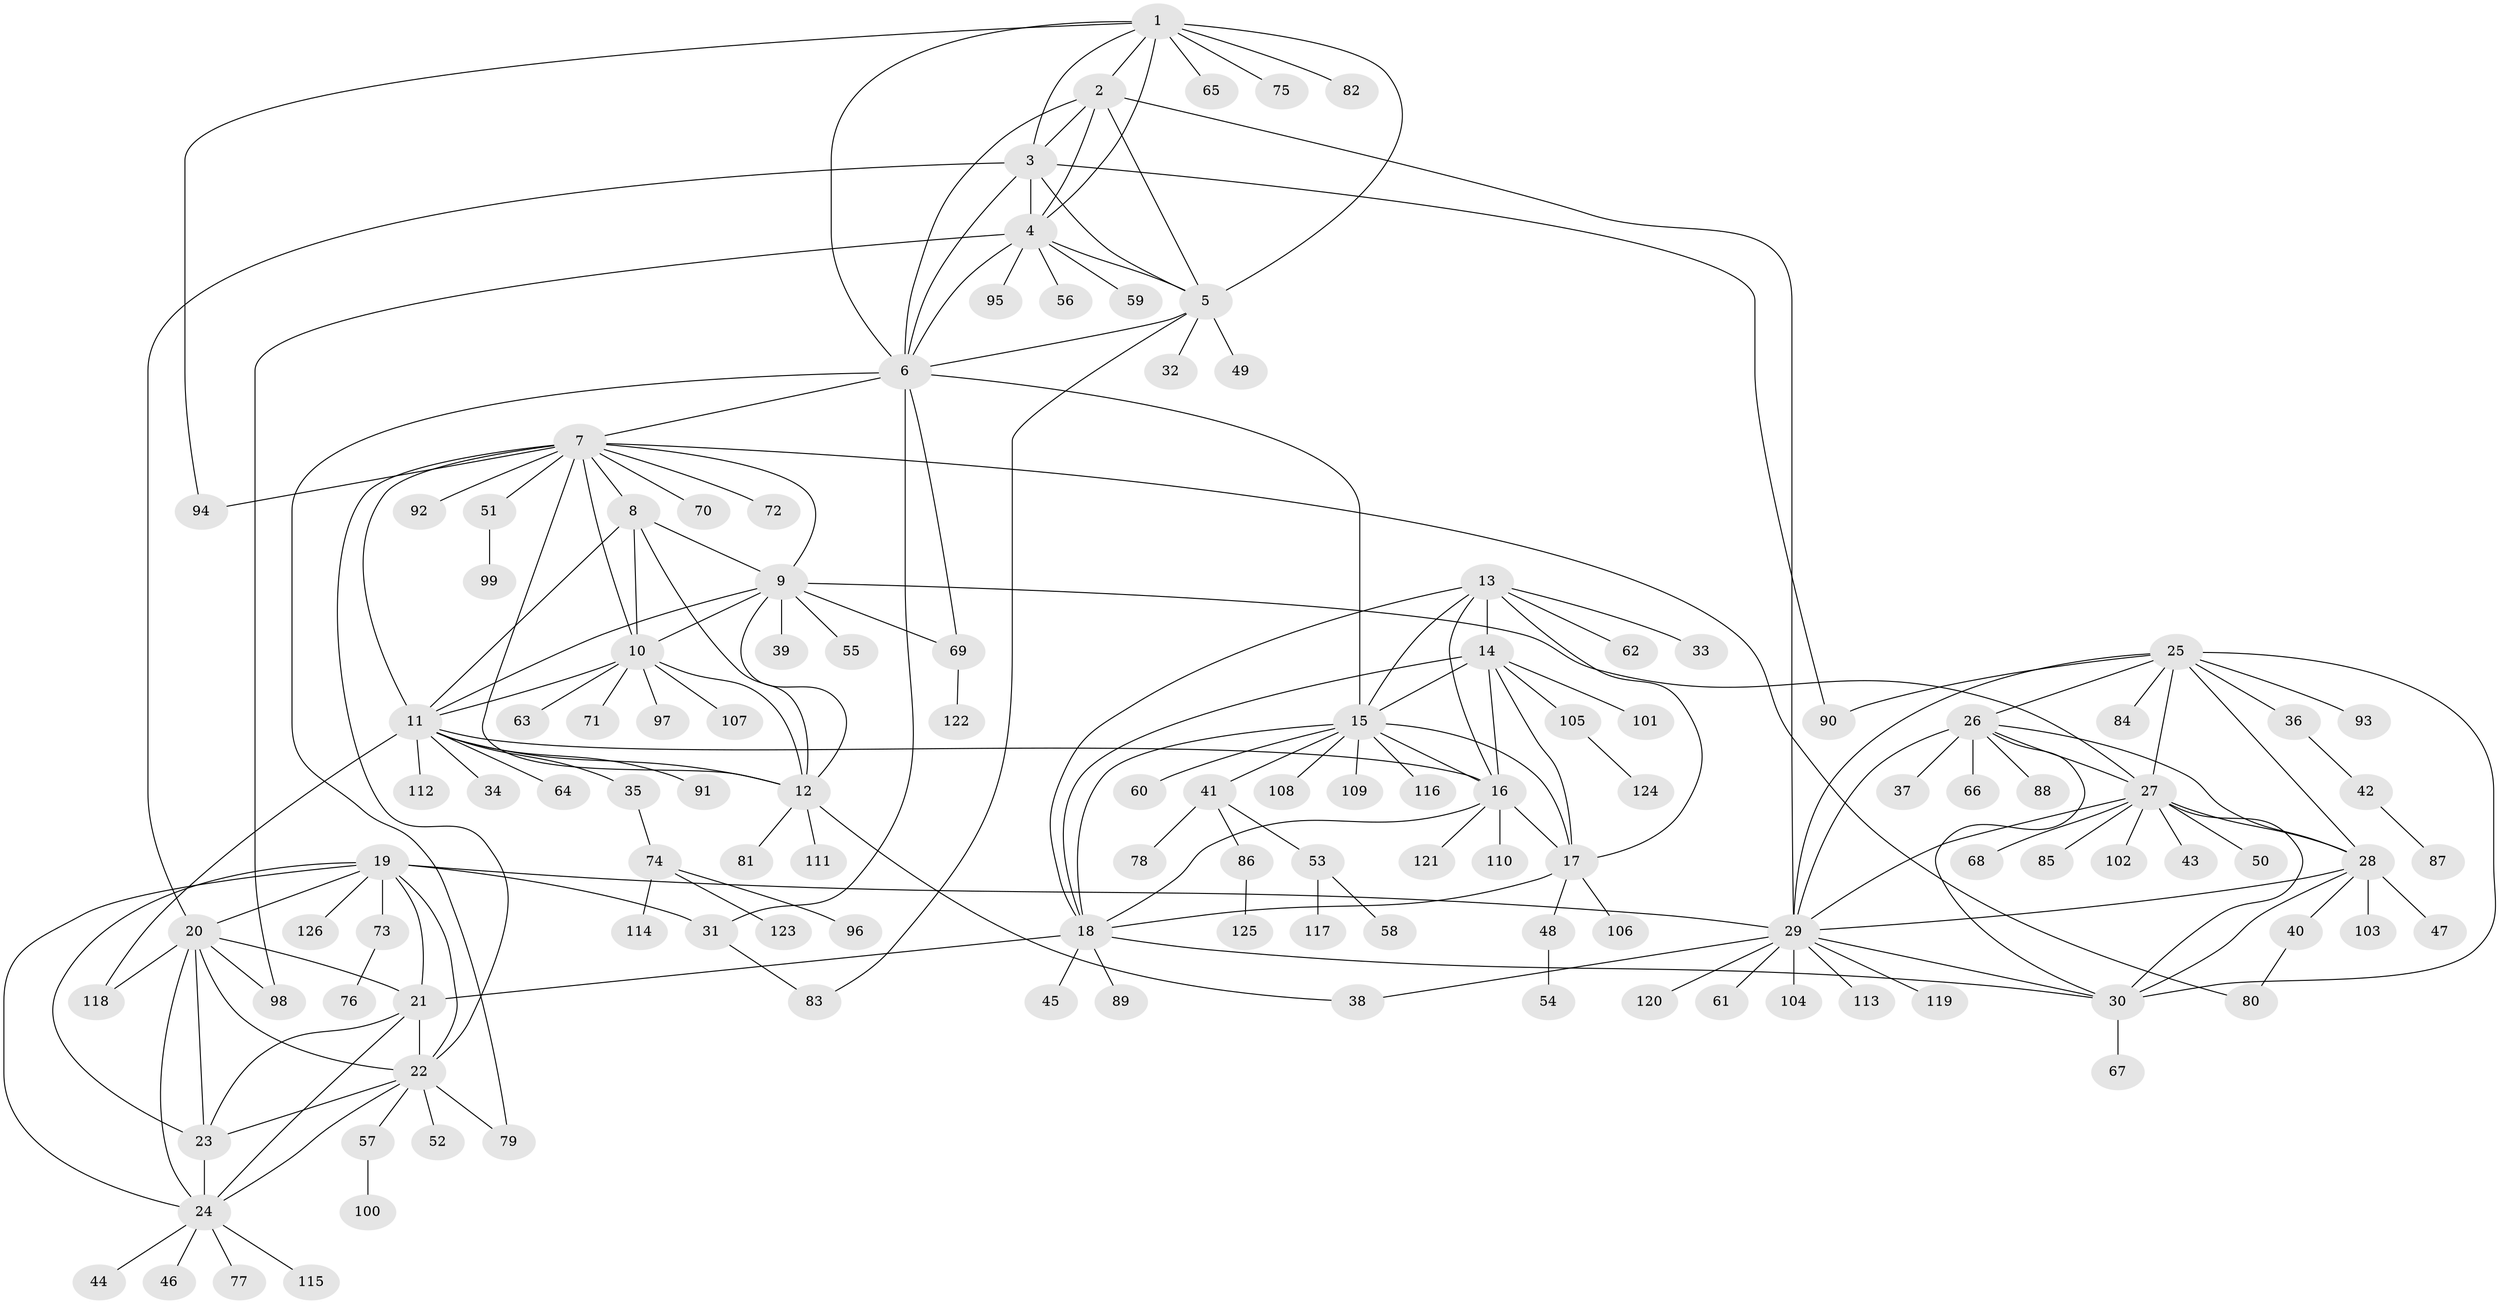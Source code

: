 // Generated by graph-tools (version 1.1) at 2025/50/03/09/25 03:50:30]
// undirected, 126 vertices, 191 edges
graph export_dot {
graph [start="1"]
  node [color=gray90,style=filled];
  1;
  2;
  3;
  4;
  5;
  6;
  7;
  8;
  9;
  10;
  11;
  12;
  13;
  14;
  15;
  16;
  17;
  18;
  19;
  20;
  21;
  22;
  23;
  24;
  25;
  26;
  27;
  28;
  29;
  30;
  31;
  32;
  33;
  34;
  35;
  36;
  37;
  38;
  39;
  40;
  41;
  42;
  43;
  44;
  45;
  46;
  47;
  48;
  49;
  50;
  51;
  52;
  53;
  54;
  55;
  56;
  57;
  58;
  59;
  60;
  61;
  62;
  63;
  64;
  65;
  66;
  67;
  68;
  69;
  70;
  71;
  72;
  73;
  74;
  75;
  76;
  77;
  78;
  79;
  80;
  81;
  82;
  83;
  84;
  85;
  86;
  87;
  88;
  89;
  90;
  91;
  92;
  93;
  94;
  95;
  96;
  97;
  98;
  99;
  100;
  101;
  102;
  103;
  104;
  105;
  106;
  107;
  108;
  109;
  110;
  111;
  112;
  113;
  114;
  115;
  116;
  117;
  118;
  119;
  120;
  121;
  122;
  123;
  124;
  125;
  126;
  1 -- 2;
  1 -- 3;
  1 -- 4;
  1 -- 5;
  1 -- 6;
  1 -- 65;
  1 -- 75;
  1 -- 82;
  1 -- 94;
  2 -- 3;
  2 -- 4;
  2 -- 5;
  2 -- 6;
  2 -- 29;
  3 -- 4;
  3 -- 5;
  3 -- 6;
  3 -- 20;
  3 -- 90;
  4 -- 5;
  4 -- 6;
  4 -- 56;
  4 -- 59;
  4 -- 95;
  4 -- 98;
  5 -- 6;
  5 -- 32;
  5 -- 49;
  5 -- 83;
  6 -- 7;
  6 -- 15;
  6 -- 31;
  6 -- 69;
  6 -- 79;
  7 -- 8;
  7 -- 9;
  7 -- 10;
  7 -- 11;
  7 -- 12;
  7 -- 22;
  7 -- 51;
  7 -- 70;
  7 -- 72;
  7 -- 80;
  7 -- 92;
  7 -- 94;
  8 -- 9;
  8 -- 10;
  8 -- 11;
  8 -- 12;
  9 -- 10;
  9 -- 11;
  9 -- 12;
  9 -- 27;
  9 -- 39;
  9 -- 55;
  9 -- 69;
  10 -- 11;
  10 -- 12;
  10 -- 63;
  10 -- 71;
  10 -- 97;
  10 -- 107;
  11 -- 12;
  11 -- 16;
  11 -- 34;
  11 -- 35;
  11 -- 64;
  11 -- 91;
  11 -- 112;
  11 -- 118;
  12 -- 38;
  12 -- 81;
  12 -- 111;
  13 -- 14;
  13 -- 15;
  13 -- 16;
  13 -- 17;
  13 -- 18;
  13 -- 33;
  13 -- 62;
  14 -- 15;
  14 -- 16;
  14 -- 17;
  14 -- 18;
  14 -- 101;
  14 -- 105;
  15 -- 16;
  15 -- 17;
  15 -- 18;
  15 -- 41;
  15 -- 60;
  15 -- 108;
  15 -- 109;
  15 -- 116;
  16 -- 17;
  16 -- 18;
  16 -- 110;
  16 -- 121;
  17 -- 18;
  17 -- 48;
  17 -- 106;
  18 -- 21;
  18 -- 30;
  18 -- 45;
  18 -- 89;
  19 -- 20;
  19 -- 21;
  19 -- 22;
  19 -- 23;
  19 -- 24;
  19 -- 29;
  19 -- 31;
  19 -- 73;
  19 -- 126;
  20 -- 21;
  20 -- 22;
  20 -- 23;
  20 -- 24;
  20 -- 98;
  20 -- 118;
  21 -- 22;
  21 -- 23;
  21 -- 24;
  22 -- 23;
  22 -- 24;
  22 -- 52;
  22 -- 57;
  22 -- 79;
  23 -- 24;
  24 -- 44;
  24 -- 46;
  24 -- 77;
  24 -- 115;
  25 -- 26;
  25 -- 27;
  25 -- 28;
  25 -- 29;
  25 -- 30;
  25 -- 36;
  25 -- 84;
  25 -- 90;
  25 -- 93;
  26 -- 27;
  26 -- 28;
  26 -- 29;
  26 -- 30;
  26 -- 37;
  26 -- 66;
  26 -- 88;
  27 -- 28;
  27 -- 29;
  27 -- 30;
  27 -- 43;
  27 -- 50;
  27 -- 68;
  27 -- 85;
  27 -- 102;
  28 -- 29;
  28 -- 30;
  28 -- 40;
  28 -- 47;
  28 -- 103;
  29 -- 30;
  29 -- 38;
  29 -- 61;
  29 -- 104;
  29 -- 113;
  29 -- 119;
  29 -- 120;
  30 -- 67;
  31 -- 83;
  35 -- 74;
  36 -- 42;
  40 -- 80;
  41 -- 53;
  41 -- 78;
  41 -- 86;
  42 -- 87;
  48 -- 54;
  51 -- 99;
  53 -- 58;
  53 -- 117;
  57 -- 100;
  69 -- 122;
  73 -- 76;
  74 -- 96;
  74 -- 114;
  74 -- 123;
  86 -- 125;
  105 -- 124;
}
